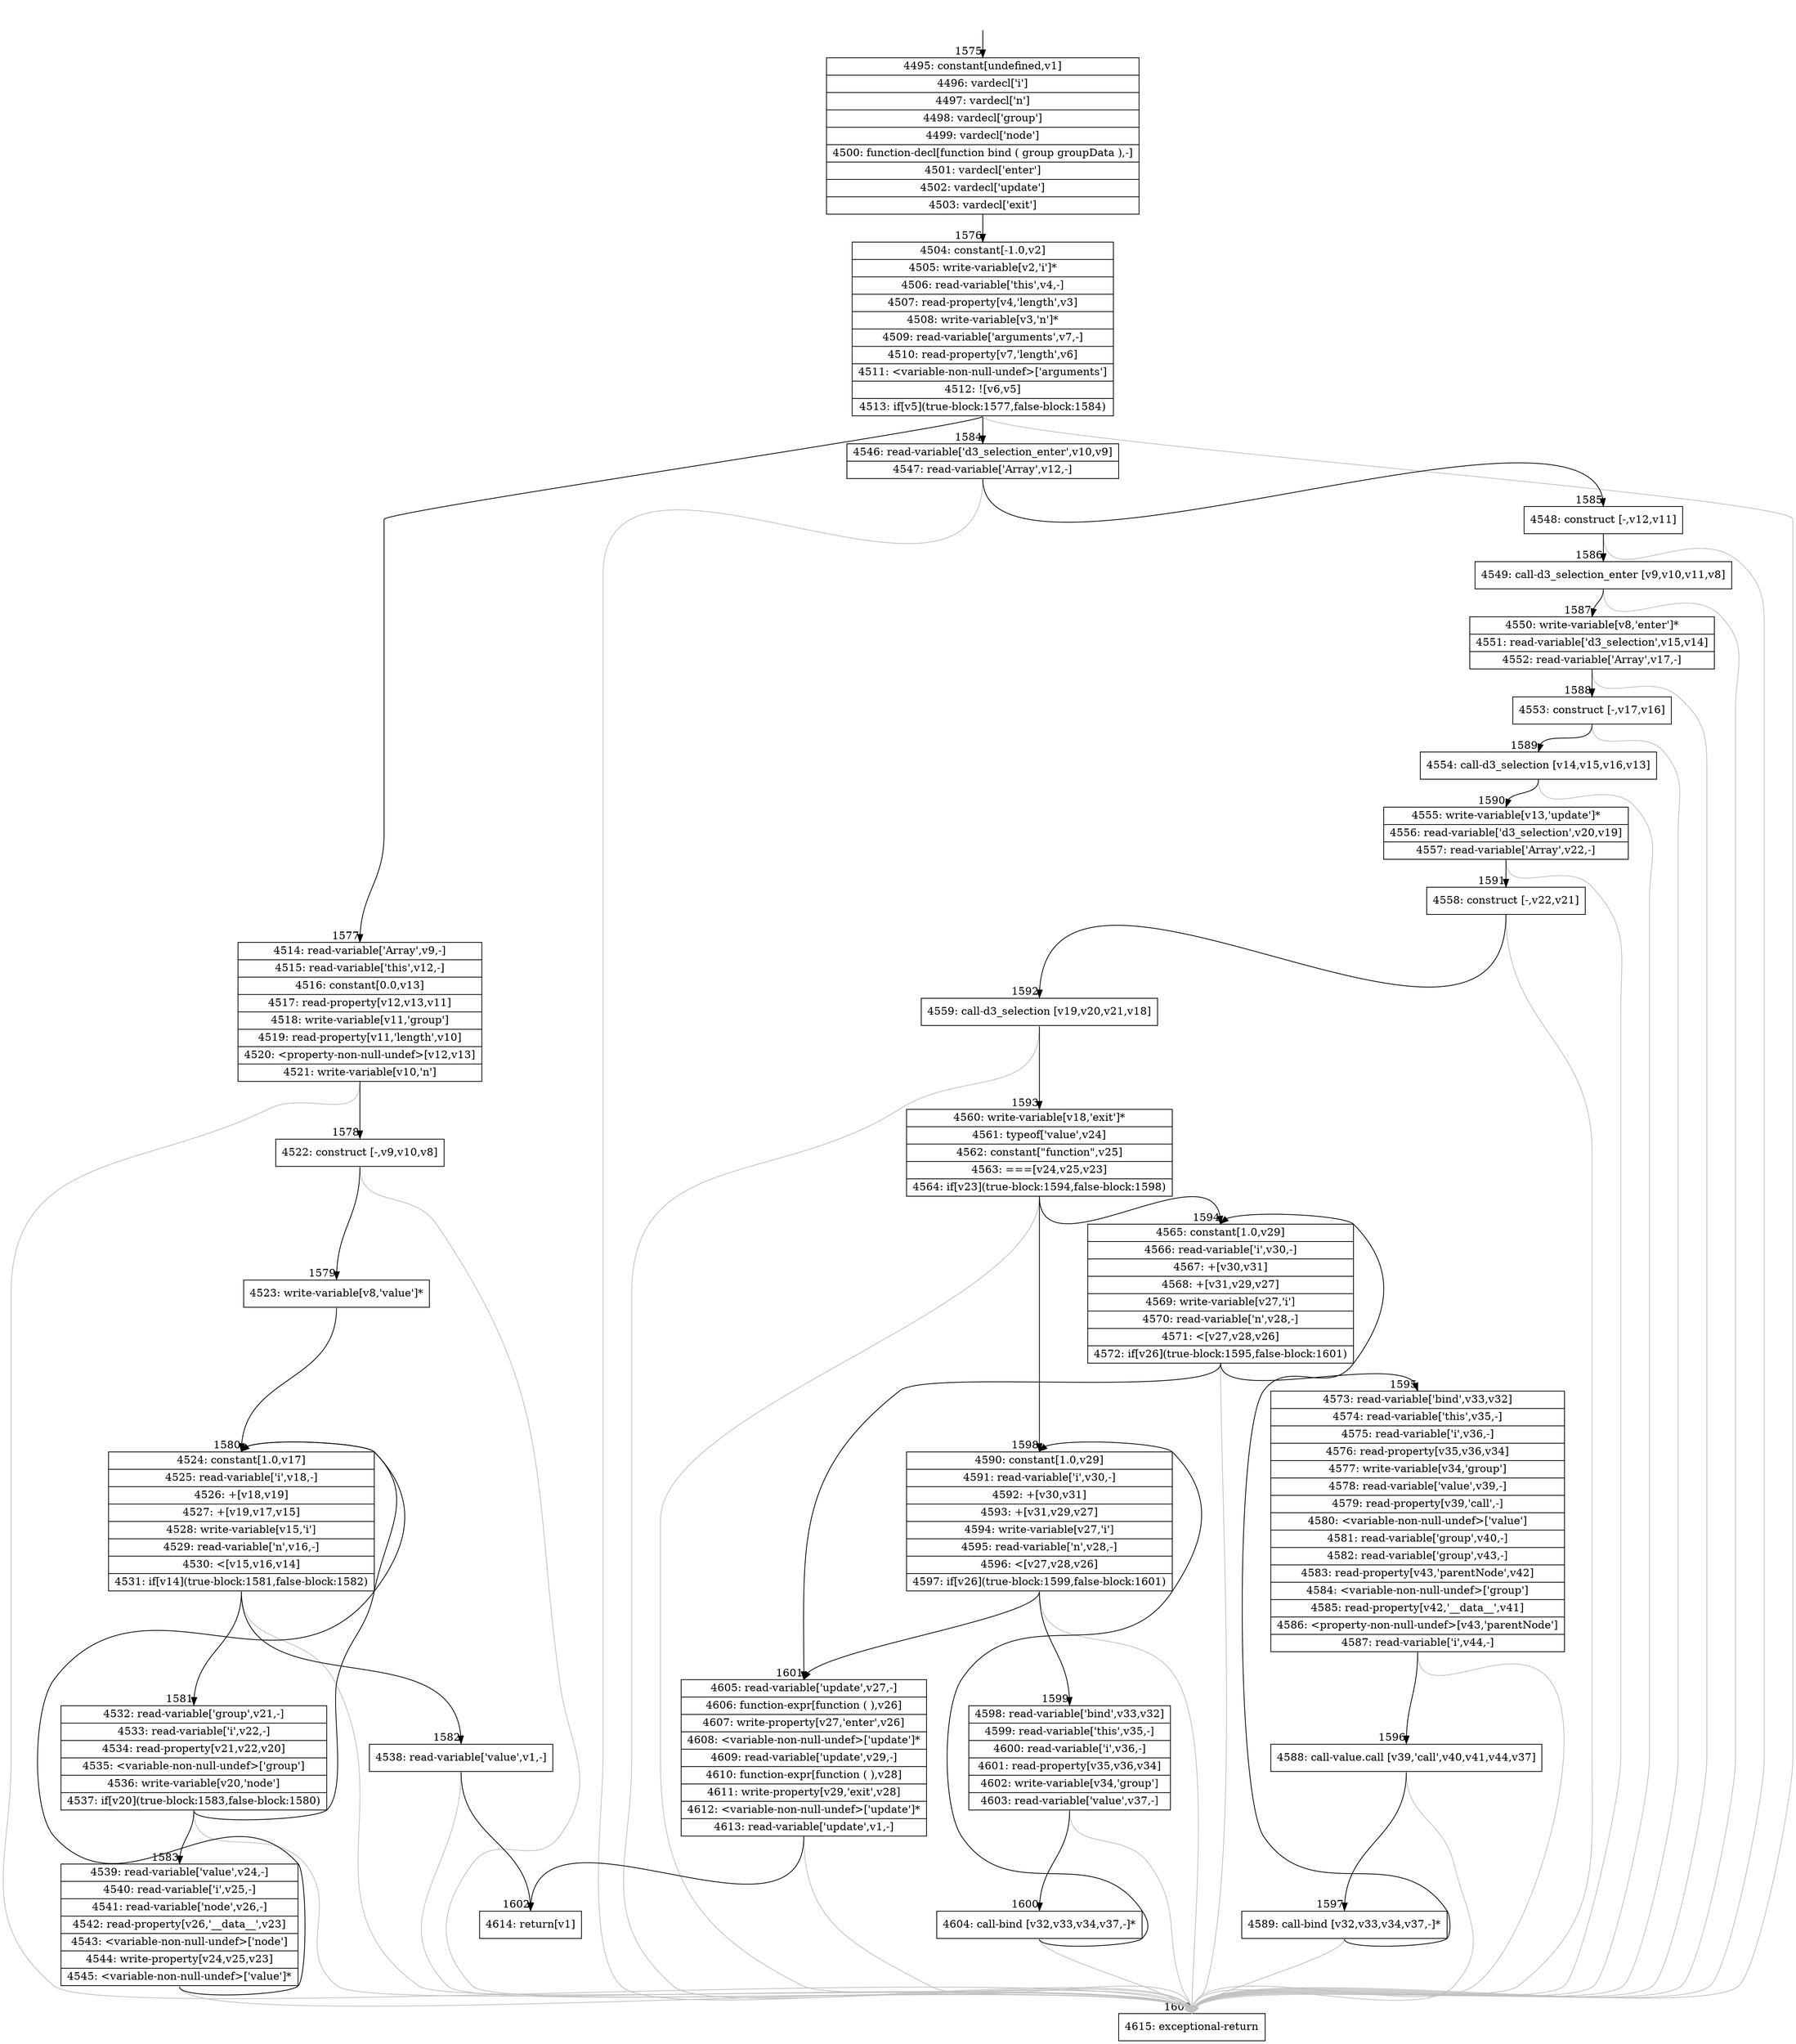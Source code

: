 digraph {
rankdir="TD"
BB_entry151[shape=none,label=""];
BB_entry151 -> BB1575 [tailport=s, headport=n, headlabel="    1575"]
BB1575 [shape=record label="{4495: constant[undefined,v1]|4496: vardecl['i']|4497: vardecl['n']|4498: vardecl['group']|4499: vardecl['node']|4500: function-decl[function bind ( group groupData ),-]|4501: vardecl['enter']|4502: vardecl['update']|4503: vardecl['exit']}" ] 
BB1575 -> BB1576 [tailport=s, headport=n, headlabel="      1576"]
BB1576 [shape=record label="{4504: constant[-1.0,v2]|4505: write-variable[v2,'i']*|4506: read-variable['this',v4,-]|4507: read-property[v4,'length',v3]|4508: write-variable[v3,'n']*|4509: read-variable['arguments',v7,-]|4510: read-property[v7,'length',v6]|4511: \<variable-non-null-undef\>['arguments']|4512: ![v6,v5]|4513: if[v5](true-block:1577,false-block:1584)}" ] 
BB1576 -> BB1577 [tailport=s, headport=n, headlabel="      1577"]
BB1576 -> BB1584 [tailport=s, headport=n, headlabel="      1584"]
BB1576 -> BB1603 [tailport=s, headport=n, color=gray, headlabel="      1603"]
BB1577 [shape=record label="{4514: read-variable['Array',v9,-]|4515: read-variable['this',v12,-]|4516: constant[0.0,v13]|4517: read-property[v12,v13,v11]|4518: write-variable[v11,'group']|4519: read-property[v11,'length',v10]|4520: \<property-non-null-undef\>[v12,v13]|4521: write-variable[v10,'n']}" ] 
BB1577 -> BB1578 [tailport=s, headport=n, headlabel="      1578"]
BB1577 -> BB1603 [tailport=s, headport=n, color=gray]
BB1578 [shape=record label="{4522: construct [-,v9,v10,v8]}" ] 
BB1578 -> BB1579 [tailport=s, headport=n, headlabel="      1579"]
BB1578 -> BB1603 [tailport=s, headport=n, color=gray]
BB1579 [shape=record label="{4523: write-variable[v8,'value']*}" ] 
BB1579 -> BB1580 [tailport=s, headport=n, headlabel="      1580"]
BB1580 [shape=record label="{4524: constant[1.0,v17]|4525: read-variable['i',v18,-]|4526: +[v18,v19]|4527: +[v19,v17,v15]|4528: write-variable[v15,'i']|4529: read-variable['n',v16,-]|4530: \<[v15,v16,v14]|4531: if[v14](true-block:1581,false-block:1582)}" ] 
BB1580 -> BB1581 [tailport=s, headport=n, headlabel="      1581"]
BB1580 -> BB1582 [tailport=s, headport=n, headlabel="      1582"]
BB1580 -> BB1603 [tailport=s, headport=n, color=gray]
BB1581 [shape=record label="{4532: read-variable['group',v21,-]|4533: read-variable['i',v22,-]|4534: read-property[v21,v22,v20]|4535: \<variable-non-null-undef\>['group']|4536: write-variable[v20,'node']|4537: if[v20](true-block:1583,false-block:1580)}" ] 
BB1581 -> BB1583 [tailport=s, headport=n, headlabel="      1583"]
BB1581 -> BB1580 [tailport=s, headport=n]
BB1581 -> BB1603 [tailport=s, headport=n, color=gray]
BB1582 [shape=record label="{4538: read-variable['value',v1,-]}" ] 
BB1582 -> BB1602 [tailport=s, headport=n, headlabel="      1602"]
BB1582 -> BB1603 [tailport=s, headport=n, color=gray]
BB1583 [shape=record label="{4539: read-variable['value',v24,-]|4540: read-variable['i',v25,-]|4541: read-variable['node',v26,-]|4542: read-property[v26,'__data__',v23]|4543: \<variable-non-null-undef\>['node']|4544: write-property[v24,v25,v23]|4545: \<variable-non-null-undef\>['value']*}" ] 
BB1583 -> BB1580 [tailport=s, headport=n]
BB1583 -> BB1603 [tailport=s, headport=n, color=gray]
BB1584 [shape=record label="{4546: read-variable['d3_selection_enter',v10,v9]|4547: read-variable['Array',v12,-]}" ] 
BB1584 -> BB1585 [tailport=s, headport=n, headlabel="      1585"]
BB1584 -> BB1603 [tailport=s, headport=n, color=gray]
BB1585 [shape=record label="{4548: construct [-,v12,v11]}" ] 
BB1585 -> BB1586 [tailport=s, headport=n, headlabel="      1586"]
BB1585 -> BB1603 [tailport=s, headport=n, color=gray]
BB1586 [shape=record label="{4549: call-d3_selection_enter [v9,v10,v11,v8]}" ] 
BB1586 -> BB1587 [tailport=s, headport=n, headlabel="      1587"]
BB1586 -> BB1603 [tailport=s, headport=n, color=gray]
BB1587 [shape=record label="{4550: write-variable[v8,'enter']*|4551: read-variable['d3_selection',v15,v14]|4552: read-variable['Array',v17,-]}" ] 
BB1587 -> BB1588 [tailport=s, headport=n, headlabel="      1588"]
BB1587 -> BB1603 [tailport=s, headport=n, color=gray]
BB1588 [shape=record label="{4553: construct [-,v17,v16]}" ] 
BB1588 -> BB1589 [tailport=s, headport=n, headlabel="      1589"]
BB1588 -> BB1603 [tailport=s, headport=n, color=gray]
BB1589 [shape=record label="{4554: call-d3_selection [v14,v15,v16,v13]}" ] 
BB1589 -> BB1590 [tailport=s, headport=n, headlabel="      1590"]
BB1589 -> BB1603 [tailport=s, headport=n, color=gray]
BB1590 [shape=record label="{4555: write-variable[v13,'update']*|4556: read-variable['d3_selection',v20,v19]|4557: read-variable['Array',v22,-]}" ] 
BB1590 -> BB1591 [tailport=s, headport=n, headlabel="      1591"]
BB1590 -> BB1603 [tailport=s, headport=n, color=gray]
BB1591 [shape=record label="{4558: construct [-,v22,v21]}" ] 
BB1591 -> BB1592 [tailport=s, headport=n, headlabel="      1592"]
BB1591 -> BB1603 [tailport=s, headport=n, color=gray]
BB1592 [shape=record label="{4559: call-d3_selection [v19,v20,v21,v18]}" ] 
BB1592 -> BB1593 [tailport=s, headport=n, headlabel="      1593"]
BB1592 -> BB1603 [tailport=s, headport=n, color=gray]
BB1593 [shape=record label="{4560: write-variable[v18,'exit']*|4561: typeof['value',v24]|4562: constant[\"function\",v25]|4563: ===[v24,v25,v23]|4564: if[v23](true-block:1594,false-block:1598)}" ] 
BB1593 -> BB1594 [tailport=s, headport=n, headlabel="      1594"]
BB1593 -> BB1598 [tailport=s, headport=n, headlabel="      1598"]
BB1593 -> BB1603 [tailport=s, headport=n, color=gray]
BB1594 [shape=record label="{4565: constant[1.0,v29]|4566: read-variable['i',v30,-]|4567: +[v30,v31]|4568: +[v31,v29,v27]|4569: write-variable[v27,'i']|4570: read-variable['n',v28,-]|4571: \<[v27,v28,v26]|4572: if[v26](true-block:1595,false-block:1601)}" ] 
BB1594 -> BB1595 [tailport=s, headport=n, headlabel="      1595"]
BB1594 -> BB1601 [tailport=s, headport=n, headlabel="      1601"]
BB1594 -> BB1603 [tailport=s, headport=n, color=gray]
BB1595 [shape=record label="{4573: read-variable['bind',v33,v32]|4574: read-variable['this',v35,-]|4575: read-variable['i',v36,-]|4576: read-property[v35,v36,v34]|4577: write-variable[v34,'group']|4578: read-variable['value',v39,-]|4579: read-property[v39,'call',-]|4580: \<variable-non-null-undef\>['value']|4581: read-variable['group',v40,-]|4582: read-variable['group',v43,-]|4583: read-property[v43,'parentNode',v42]|4584: \<variable-non-null-undef\>['group']|4585: read-property[v42,'__data__',v41]|4586: \<property-non-null-undef\>[v43,'parentNode']|4587: read-variable['i',v44,-]}" ] 
BB1595 -> BB1596 [tailport=s, headport=n, headlabel="      1596"]
BB1595 -> BB1603 [tailport=s, headport=n, color=gray]
BB1596 [shape=record label="{4588: call-value.call [v39,'call',v40,v41,v44,v37]}" ] 
BB1596 -> BB1597 [tailport=s, headport=n, headlabel="      1597"]
BB1596 -> BB1603 [tailport=s, headport=n, color=gray]
BB1597 [shape=record label="{4589: call-bind [v32,v33,v34,v37,-]*}" ] 
BB1597 -> BB1594 [tailport=s, headport=n]
BB1597 -> BB1603 [tailport=s, headport=n, color=gray]
BB1598 [shape=record label="{4590: constant[1.0,v29]|4591: read-variable['i',v30,-]|4592: +[v30,v31]|4593: +[v31,v29,v27]|4594: write-variable[v27,'i']|4595: read-variable['n',v28,-]|4596: \<[v27,v28,v26]|4597: if[v26](true-block:1599,false-block:1601)}" ] 
BB1598 -> BB1599 [tailport=s, headport=n, headlabel="      1599"]
BB1598 -> BB1601 [tailport=s, headport=n]
BB1598 -> BB1603 [tailport=s, headport=n, color=gray]
BB1599 [shape=record label="{4598: read-variable['bind',v33,v32]|4599: read-variable['this',v35,-]|4600: read-variable['i',v36,-]|4601: read-property[v35,v36,v34]|4602: write-variable[v34,'group']|4603: read-variable['value',v37,-]}" ] 
BB1599 -> BB1600 [tailport=s, headport=n, headlabel="      1600"]
BB1599 -> BB1603 [tailport=s, headport=n, color=gray]
BB1600 [shape=record label="{4604: call-bind [v32,v33,v34,v37,-]*}" ] 
BB1600 -> BB1598 [tailport=s, headport=n]
BB1600 -> BB1603 [tailport=s, headport=n, color=gray]
BB1601 [shape=record label="{4605: read-variable['update',v27,-]|4606: function-expr[function ( ),v26]|4607: write-property[v27,'enter',v26]|4608: \<variable-non-null-undef\>['update']*|4609: read-variable['update',v29,-]|4610: function-expr[function ( ),v28]|4611: write-property[v29,'exit',v28]|4612: \<variable-non-null-undef\>['update']*|4613: read-variable['update',v1,-]}" ] 
BB1601 -> BB1602 [tailport=s, headport=n]
BB1601 -> BB1603 [tailport=s, headport=n, color=gray]
BB1602 [shape=record label="{4614: return[v1]}" ] 
BB1603 [shape=record label="{4615: exceptional-return}" ] 
//#$~ 909
}
